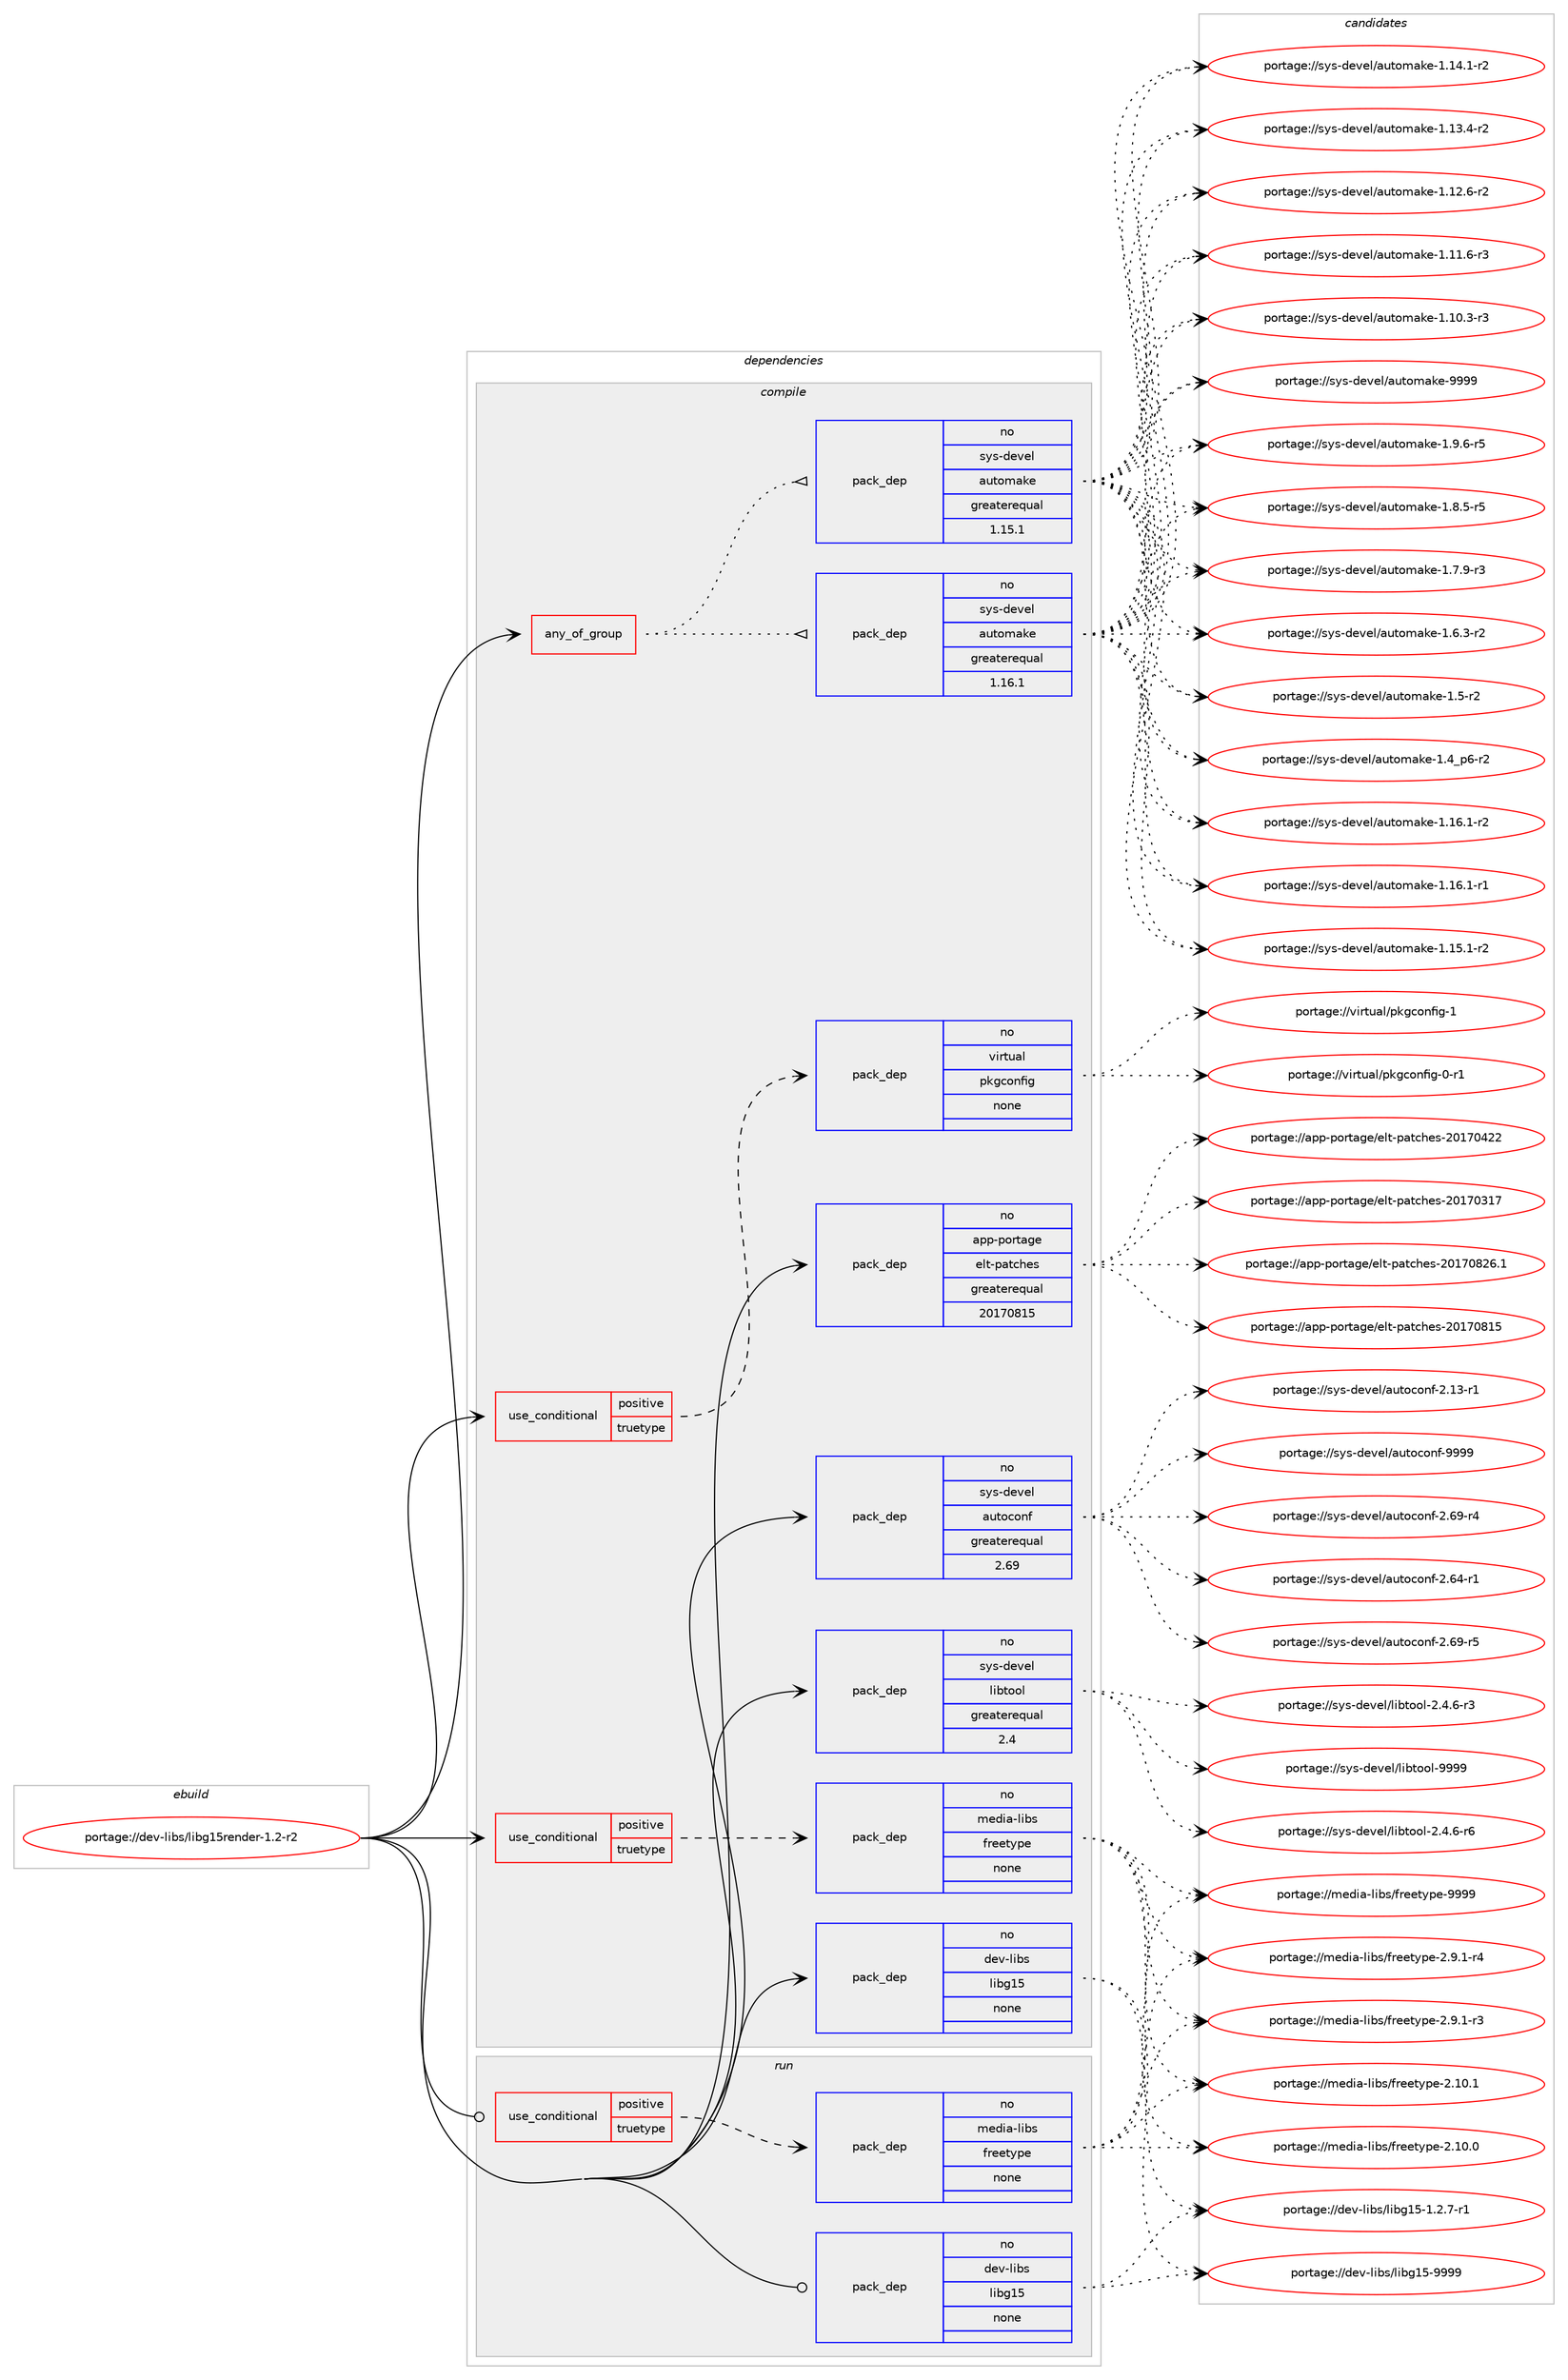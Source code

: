 digraph prolog {

# *************
# Graph options
# *************

newrank=true;
concentrate=true;
compound=true;
graph [rankdir=LR,fontname=Helvetica,fontsize=10,ranksep=1.5];#, ranksep=2.5, nodesep=0.2];
edge  [arrowhead=vee];
node  [fontname=Helvetica,fontsize=10];

# **********
# The ebuild
# **********

subgraph cluster_leftcol {
color=gray;
rank=same;
label=<<i>ebuild</i>>;
id [label="portage://dev-libs/libg15render-1.2-r2", color=red, width=4, href="../dev-libs/libg15render-1.2-r2.svg"];
}

# ****************
# The dependencies
# ****************

subgraph cluster_midcol {
color=gray;
label=<<i>dependencies</i>>;
subgraph cluster_compile {
fillcolor="#eeeeee";
style=filled;
label=<<i>compile</i>>;
subgraph any5041 {
dependency512691 [label=<<TABLE BORDER="0" CELLBORDER="1" CELLSPACING="0" CELLPADDING="4"><TR><TD CELLPADDING="10">any_of_group</TD></TR></TABLE>>, shape=none, color=red];subgraph pack382035 {
dependency512692 [label=<<TABLE BORDER="0" CELLBORDER="1" CELLSPACING="0" CELLPADDING="4" WIDTH="220"><TR><TD ROWSPAN="6" CELLPADDING="30">pack_dep</TD></TR><TR><TD WIDTH="110">no</TD></TR><TR><TD>sys-devel</TD></TR><TR><TD>automake</TD></TR><TR><TD>greaterequal</TD></TR><TR><TD>1.16.1</TD></TR></TABLE>>, shape=none, color=blue];
}
dependency512691:e -> dependency512692:w [weight=20,style="dotted",arrowhead="oinv"];
subgraph pack382036 {
dependency512693 [label=<<TABLE BORDER="0" CELLBORDER="1" CELLSPACING="0" CELLPADDING="4" WIDTH="220"><TR><TD ROWSPAN="6" CELLPADDING="30">pack_dep</TD></TR><TR><TD WIDTH="110">no</TD></TR><TR><TD>sys-devel</TD></TR><TR><TD>automake</TD></TR><TR><TD>greaterequal</TD></TR><TR><TD>1.15.1</TD></TR></TABLE>>, shape=none, color=blue];
}
dependency512691:e -> dependency512693:w [weight=20,style="dotted",arrowhead="oinv"];
}
id:e -> dependency512691:w [weight=20,style="solid",arrowhead="vee"];
subgraph cond125380 {
dependency512694 [label=<<TABLE BORDER="0" CELLBORDER="1" CELLSPACING="0" CELLPADDING="4"><TR><TD ROWSPAN="3" CELLPADDING="10">use_conditional</TD></TR><TR><TD>positive</TD></TR><TR><TD>truetype</TD></TR></TABLE>>, shape=none, color=red];
subgraph pack382037 {
dependency512695 [label=<<TABLE BORDER="0" CELLBORDER="1" CELLSPACING="0" CELLPADDING="4" WIDTH="220"><TR><TD ROWSPAN="6" CELLPADDING="30">pack_dep</TD></TR><TR><TD WIDTH="110">no</TD></TR><TR><TD>media-libs</TD></TR><TR><TD>freetype</TD></TR><TR><TD>none</TD></TR><TR><TD></TD></TR></TABLE>>, shape=none, color=blue];
}
dependency512694:e -> dependency512695:w [weight=20,style="dashed",arrowhead="vee"];
}
id:e -> dependency512694:w [weight=20,style="solid",arrowhead="vee"];
subgraph cond125381 {
dependency512696 [label=<<TABLE BORDER="0" CELLBORDER="1" CELLSPACING="0" CELLPADDING="4"><TR><TD ROWSPAN="3" CELLPADDING="10">use_conditional</TD></TR><TR><TD>positive</TD></TR><TR><TD>truetype</TD></TR></TABLE>>, shape=none, color=red];
subgraph pack382038 {
dependency512697 [label=<<TABLE BORDER="0" CELLBORDER="1" CELLSPACING="0" CELLPADDING="4" WIDTH="220"><TR><TD ROWSPAN="6" CELLPADDING="30">pack_dep</TD></TR><TR><TD WIDTH="110">no</TD></TR><TR><TD>virtual</TD></TR><TR><TD>pkgconfig</TD></TR><TR><TD>none</TD></TR><TR><TD></TD></TR></TABLE>>, shape=none, color=blue];
}
dependency512696:e -> dependency512697:w [weight=20,style="dashed",arrowhead="vee"];
}
id:e -> dependency512696:w [weight=20,style="solid",arrowhead="vee"];
subgraph pack382039 {
dependency512698 [label=<<TABLE BORDER="0" CELLBORDER="1" CELLSPACING="0" CELLPADDING="4" WIDTH="220"><TR><TD ROWSPAN="6" CELLPADDING="30">pack_dep</TD></TR><TR><TD WIDTH="110">no</TD></TR><TR><TD>app-portage</TD></TR><TR><TD>elt-patches</TD></TR><TR><TD>greaterequal</TD></TR><TR><TD>20170815</TD></TR></TABLE>>, shape=none, color=blue];
}
id:e -> dependency512698:w [weight=20,style="solid",arrowhead="vee"];
subgraph pack382040 {
dependency512699 [label=<<TABLE BORDER="0" CELLBORDER="1" CELLSPACING="0" CELLPADDING="4" WIDTH="220"><TR><TD ROWSPAN="6" CELLPADDING="30">pack_dep</TD></TR><TR><TD WIDTH="110">no</TD></TR><TR><TD>dev-libs</TD></TR><TR><TD>libg15</TD></TR><TR><TD>none</TD></TR><TR><TD></TD></TR></TABLE>>, shape=none, color=blue];
}
id:e -> dependency512699:w [weight=20,style="solid",arrowhead="vee"];
subgraph pack382041 {
dependency512700 [label=<<TABLE BORDER="0" CELLBORDER="1" CELLSPACING="0" CELLPADDING="4" WIDTH="220"><TR><TD ROWSPAN="6" CELLPADDING="30">pack_dep</TD></TR><TR><TD WIDTH="110">no</TD></TR><TR><TD>sys-devel</TD></TR><TR><TD>autoconf</TD></TR><TR><TD>greaterequal</TD></TR><TR><TD>2.69</TD></TR></TABLE>>, shape=none, color=blue];
}
id:e -> dependency512700:w [weight=20,style="solid",arrowhead="vee"];
subgraph pack382042 {
dependency512701 [label=<<TABLE BORDER="0" CELLBORDER="1" CELLSPACING="0" CELLPADDING="4" WIDTH="220"><TR><TD ROWSPAN="6" CELLPADDING="30">pack_dep</TD></TR><TR><TD WIDTH="110">no</TD></TR><TR><TD>sys-devel</TD></TR><TR><TD>libtool</TD></TR><TR><TD>greaterequal</TD></TR><TR><TD>2.4</TD></TR></TABLE>>, shape=none, color=blue];
}
id:e -> dependency512701:w [weight=20,style="solid",arrowhead="vee"];
}
subgraph cluster_compileandrun {
fillcolor="#eeeeee";
style=filled;
label=<<i>compile and run</i>>;
}
subgraph cluster_run {
fillcolor="#eeeeee";
style=filled;
label=<<i>run</i>>;
subgraph cond125382 {
dependency512702 [label=<<TABLE BORDER="0" CELLBORDER="1" CELLSPACING="0" CELLPADDING="4"><TR><TD ROWSPAN="3" CELLPADDING="10">use_conditional</TD></TR><TR><TD>positive</TD></TR><TR><TD>truetype</TD></TR></TABLE>>, shape=none, color=red];
subgraph pack382043 {
dependency512703 [label=<<TABLE BORDER="0" CELLBORDER="1" CELLSPACING="0" CELLPADDING="4" WIDTH="220"><TR><TD ROWSPAN="6" CELLPADDING="30">pack_dep</TD></TR><TR><TD WIDTH="110">no</TD></TR><TR><TD>media-libs</TD></TR><TR><TD>freetype</TD></TR><TR><TD>none</TD></TR><TR><TD></TD></TR></TABLE>>, shape=none, color=blue];
}
dependency512702:e -> dependency512703:w [weight=20,style="dashed",arrowhead="vee"];
}
id:e -> dependency512702:w [weight=20,style="solid",arrowhead="odot"];
subgraph pack382044 {
dependency512704 [label=<<TABLE BORDER="0" CELLBORDER="1" CELLSPACING="0" CELLPADDING="4" WIDTH="220"><TR><TD ROWSPAN="6" CELLPADDING="30">pack_dep</TD></TR><TR><TD WIDTH="110">no</TD></TR><TR><TD>dev-libs</TD></TR><TR><TD>libg15</TD></TR><TR><TD>none</TD></TR><TR><TD></TD></TR></TABLE>>, shape=none, color=blue];
}
id:e -> dependency512704:w [weight=20,style="solid",arrowhead="odot"];
}
}

# **************
# The candidates
# **************

subgraph cluster_choices {
rank=same;
color=gray;
label=<<i>candidates</i>>;

subgraph choice382035 {
color=black;
nodesep=1;
choice115121115451001011181011084797117116111109971071014557575757 [label="portage://sys-devel/automake-9999", color=red, width=4,href="../sys-devel/automake-9999.svg"];
choice115121115451001011181011084797117116111109971071014549465746544511453 [label="portage://sys-devel/automake-1.9.6-r5", color=red, width=4,href="../sys-devel/automake-1.9.6-r5.svg"];
choice115121115451001011181011084797117116111109971071014549465646534511453 [label="portage://sys-devel/automake-1.8.5-r5", color=red, width=4,href="../sys-devel/automake-1.8.5-r5.svg"];
choice115121115451001011181011084797117116111109971071014549465546574511451 [label="portage://sys-devel/automake-1.7.9-r3", color=red, width=4,href="../sys-devel/automake-1.7.9-r3.svg"];
choice115121115451001011181011084797117116111109971071014549465446514511450 [label="portage://sys-devel/automake-1.6.3-r2", color=red, width=4,href="../sys-devel/automake-1.6.3-r2.svg"];
choice11512111545100101118101108479711711611110997107101454946534511450 [label="portage://sys-devel/automake-1.5-r2", color=red, width=4,href="../sys-devel/automake-1.5-r2.svg"];
choice115121115451001011181011084797117116111109971071014549465295112544511450 [label="portage://sys-devel/automake-1.4_p6-r2", color=red, width=4,href="../sys-devel/automake-1.4_p6-r2.svg"];
choice11512111545100101118101108479711711611110997107101454946495446494511450 [label="portage://sys-devel/automake-1.16.1-r2", color=red, width=4,href="../sys-devel/automake-1.16.1-r2.svg"];
choice11512111545100101118101108479711711611110997107101454946495446494511449 [label="portage://sys-devel/automake-1.16.1-r1", color=red, width=4,href="../sys-devel/automake-1.16.1-r1.svg"];
choice11512111545100101118101108479711711611110997107101454946495346494511450 [label="portage://sys-devel/automake-1.15.1-r2", color=red, width=4,href="../sys-devel/automake-1.15.1-r2.svg"];
choice11512111545100101118101108479711711611110997107101454946495246494511450 [label="portage://sys-devel/automake-1.14.1-r2", color=red, width=4,href="../sys-devel/automake-1.14.1-r2.svg"];
choice11512111545100101118101108479711711611110997107101454946495146524511450 [label="portage://sys-devel/automake-1.13.4-r2", color=red, width=4,href="../sys-devel/automake-1.13.4-r2.svg"];
choice11512111545100101118101108479711711611110997107101454946495046544511450 [label="portage://sys-devel/automake-1.12.6-r2", color=red, width=4,href="../sys-devel/automake-1.12.6-r2.svg"];
choice11512111545100101118101108479711711611110997107101454946494946544511451 [label="portage://sys-devel/automake-1.11.6-r3", color=red, width=4,href="../sys-devel/automake-1.11.6-r3.svg"];
choice11512111545100101118101108479711711611110997107101454946494846514511451 [label="portage://sys-devel/automake-1.10.3-r3", color=red, width=4,href="../sys-devel/automake-1.10.3-r3.svg"];
dependency512692:e -> choice115121115451001011181011084797117116111109971071014557575757:w [style=dotted,weight="100"];
dependency512692:e -> choice115121115451001011181011084797117116111109971071014549465746544511453:w [style=dotted,weight="100"];
dependency512692:e -> choice115121115451001011181011084797117116111109971071014549465646534511453:w [style=dotted,weight="100"];
dependency512692:e -> choice115121115451001011181011084797117116111109971071014549465546574511451:w [style=dotted,weight="100"];
dependency512692:e -> choice115121115451001011181011084797117116111109971071014549465446514511450:w [style=dotted,weight="100"];
dependency512692:e -> choice11512111545100101118101108479711711611110997107101454946534511450:w [style=dotted,weight="100"];
dependency512692:e -> choice115121115451001011181011084797117116111109971071014549465295112544511450:w [style=dotted,weight="100"];
dependency512692:e -> choice11512111545100101118101108479711711611110997107101454946495446494511450:w [style=dotted,weight="100"];
dependency512692:e -> choice11512111545100101118101108479711711611110997107101454946495446494511449:w [style=dotted,weight="100"];
dependency512692:e -> choice11512111545100101118101108479711711611110997107101454946495346494511450:w [style=dotted,weight="100"];
dependency512692:e -> choice11512111545100101118101108479711711611110997107101454946495246494511450:w [style=dotted,weight="100"];
dependency512692:e -> choice11512111545100101118101108479711711611110997107101454946495146524511450:w [style=dotted,weight="100"];
dependency512692:e -> choice11512111545100101118101108479711711611110997107101454946495046544511450:w [style=dotted,weight="100"];
dependency512692:e -> choice11512111545100101118101108479711711611110997107101454946494946544511451:w [style=dotted,weight="100"];
dependency512692:e -> choice11512111545100101118101108479711711611110997107101454946494846514511451:w [style=dotted,weight="100"];
}
subgraph choice382036 {
color=black;
nodesep=1;
choice115121115451001011181011084797117116111109971071014557575757 [label="portage://sys-devel/automake-9999", color=red, width=4,href="../sys-devel/automake-9999.svg"];
choice115121115451001011181011084797117116111109971071014549465746544511453 [label="portage://sys-devel/automake-1.9.6-r5", color=red, width=4,href="../sys-devel/automake-1.9.6-r5.svg"];
choice115121115451001011181011084797117116111109971071014549465646534511453 [label="portage://sys-devel/automake-1.8.5-r5", color=red, width=4,href="../sys-devel/automake-1.8.5-r5.svg"];
choice115121115451001011181011084797117116111109971071014549465546574511451 [label="portage://sys-devel/automake-1.7.9-r3", color=red, width=4,href="../sys-devel/automake-1.7.9-r3.svg"];
choice115121115451001011181011084797117116111109971071014549465446514511450 [label="portage://sys-devel/automake-1.6.3-r2", color=red, width=4,href="../sys-devel/automake-1.6.3-r2.svg"];
choice11512111545100101118101108479711711611110997107101454946534511450 [label="portage://sys-devel/automake-1.5-r2", color=red, width=4,href="../sys-devel/automake-1.5-r2.svg"];
choice115121115451001011181011084797117116111109971071014549465295112544511450 [label="portage://sys-devel/automake-1.4_p6-r2", color=red, width=4,href="../sys-devel/automake-1.4_p6-r2.svg"];
choice11512111545100101118101108479711711611110997107101454946495446494511450 [label="portage://sys-devel/automake-1.16.1-r2", color=red, width=4,href="../sys-devel/automake-1.16.1-r2.svg"];
choice11512111545100101118101108479711711611110997107101454946495446494511449 [label="portage://sys-devel/automake-1.16.1-r1", color=red, width=4,href="../sys-devel/automake-1.16.1-r1.svg"];
choice11512111545100101118101108479711711611110997107101454946495346494511450 [label="portage://sys-devel/automake-1.15.1-r2", color=red, width=4,href="../sys-devel/automake-1.15.1-r2.svg"];
choice11512111545100101118101108479711711611110997107101454946495246494511450 [label="portage://sys-devel/automake-1.14.1-r2", color=red, width=4,href="../sys-devel/automake-1.14.1-r2.svg"];
choice11512111545100101118101108479711711611110997107101454946495146524511450 [label="portage://sys-devel/automake-1.13.4-r2", color=red, width=4,href="../sys-devel/automake-1.13.4-r2.svg"];
choice11512111545100101118101108479711711611110997107101454946495046544511450 [label="portage://sys-devel/automake-1.12.6-r2", color=red, width=4,href="../sys-devel/automake-1.12.6-r2.svg"];
choice11512111545100101118101108479711711611110997107101454946494946544511451 [label="portage://sys-devel/automake-1.11.6-r3", color=red, width=4,href="../sys-devel/automake-1.11.6-r3.svg"];
choice11512111545100101118101108479711711611110997107101454946494846514511451 [label="portage://sys-devel/automake-1.10.3-r3", color=red, width=4,href="../sys-devel/automake-1.10.3-r3.svg"];
dependency512693:e -> choice115121115451001011181011084797117116111109971071014557575757:w [style=dotted,weight="100"];
dependency512693:e -> choice115121115451001011181011084797117116111109971071014549465746544511453:w [style=dotted,weight="100"];
dependency512693:e -> choice115121115451001011181011084797117116111109971071014549465646534511453:w [style=dotted,weight="100"];
dependency512693:e -> choice115121115451001011181011084797117116111109971071014549465546574511451:w [style=dotted,weight="100"];
dependency512693:e -> choice115121115451001011181011084797117116111109971071014549465446514511450:w [style=dotted,weight="100"];
dependency512693:e -> choice11512111545100101118101108479711711611110997107101454946534511450:w [style=dotted,weight="100"];
dependency512693:e -> choice115121115451001011181011084797117116111109971071014549465295112544511450:w [style=dotted,weight="100"];
dependency512693:e -> choice11512111545100101118101108479711711611110997107101454946495446494511450:w [style=dotted,weight="100"];
dependency512693:e -> choice11512111545100101118101108479711711611110997107101454946495446494511449:w [style=dotted,weight="100"];
dependency512693:e -> choice11512111545100101118101108479711711611110997107101454946495346494511450:w [style=dotted,weight="100"];
dependency512693:e -> choice11512111545100101118101108479711711611110997107101454946495246494511450:w [style=dotted,weight="100"];
dependency512693:e -> choice11512111545100101118101108479711711611110997107101454946495146524511450:w [style=dotted,weight="100"];
dependency512693:e -> choice11512111545100101118101108479711711611110997107101454946495046544511450:w [style=dotted,weight="100"];
dependency512693:e -> choice11512111545100101118101108479711711611110997107101454946494946544511451:w [style=dotted,weight="100"];
dependency512693:e -> choice11512111545100101118101108479711711611110997107101454946494846514511451:w [style=dotted,weight="100"];
}
subgraph choice382037 {
color=black;
nodesep=1;
choice109101100105974510810598115471021141011011161211121014557575757 [label="portage://media-libs/freetype-9999", color=red, width=4,href="../media-libs/freetype-9999.svg"];
choice109101100105974510810598115471021141011011161211121014550465746494511452 [label="portage://media-libs/freetype-2.9.1-r4", color=red, width=4,href="../media-libs/freetype-2.9.1-r4.svg"];
choice109101100105974510810598115471021141011011161211121014550465746494511451 [label="portage://media-libs/freetype-2.9.1-r3", color=red, width=4,href="../media-libs/freetype-2.9.1-r3.svg"];
choice1091011001059745108105981154710211410110111612111210145504649484649 [label="portage://media-libs/freetype-2.10.1", color=red, width=4,href="../media-libs/freetype-2.10.1.svg"];
choice1091011001059745108105981154710211410110111612111210145504649484648 [label="portage://media-libs/freetype-2.10.0", color=red, width=4,href="../media-libs/freetype-2.10.0.svg"];
dependency512695:e -> choice109101100105974510810598115471021141011011161211121014557575757:w [style=dotted,weight="100"];
dependency512695:e -> choice109101100105974510810598115471021141011011161211121014550465746494511452:w [style=dotted,weight="100"];
dependency512695:e -> choice109101100105974510810598115471021141011011161211121014550465746494511451:w [style=dotted,weight="100"];
dependency512695:e -> choice1091011001059745108105981154710211410110111612111210145504649484649:w [style=dotted,weight="100"];
dependency512695:e -> choice1091011001059745108105981154710211410110111612111210145504649484648:w [style=dotted,weight="100"];
}
subgraph choice382038 {
color=black;
nodesep=1;
choice1181051141161179710847112107103991111101021051034549 [label="portage://virtual/pkgconfig-1", color=red, width=4,href="../virtual/pkgconfig-1.svg"];
choice11810511411611797108471121071039911111010210510345484511449 [label="portage://virtual/pkgconfig-0-r1", color=red, width=4,href="../virtual/pkgconfig-0-r1.svg"];
dependency512697:e -> choice1181051141161179710847112107103991111101021051034549:w [style=dotted,weight="100"];
dependency512697:e -> choice11810511411611797108471121071039911111010210510345484511449:w [style=dotted,weight="100"];
}
subgraph choice382039 {
color=black;
nodesep=1;
choice971121124511211111411697103101471011081164511297116991041011154550484955485650544649 [label="portage://app-portage/elt-patches-20170826.1", color=red, width=4,href="../app-portage/elt-patches-20170826.1.svg"];
choice97112112451121111141169710310147101108116451129711699104101115455048495548564953 [label="portage://app-portage/elt-patches-20170815", color=red, width=4,href="../app-portage/elt-patches-20170815.svg"];
choice97112112451121111141169710310147101108116451129711699104101115455048495548525050 [label="portage://app-portage/elt-patches-20170422", color=red, width=4,href="../app-portage/elt-patches-20170422.svg"];
choice97112112451121111141169710310147101108116451129711699104101115455048495548514955 [label="portage://app-portage/elt-patches-20170317", color=red, width=4,href="../app-portage/elt-patches-20170317.svg"];
dependency512698:e -> choice971121124511211111411697103101471011081164511297116991041011154550484955485650544649:w [style=dotted,weight="100"];
dependency512698:e -> choice97112112451121111141169710310147101108116451129711699104101115455048495548564953:w [style=dotted,weight="100"];
dependency512698:e -> choice97112112451121111141169710310147101108116451129711699104101115455048495548525050:w [style=dotted,weight="100"];
dependency512698:e -> choice97112112451121111141169710310147101108116451129711699104101115455048495548514955:w [style=dotted,weight="100"];
}
subgraph choice382040 {
color=black;
nodesep=1;
choice1001011184510810598115471081059810349534557575757 [label="portage://dev-libs/libg15-9999", color=red, width=4,href="../dev-libs/libg15-9999.svg"];
choice1001011184510810598115471081059810349534549465046554511449 [label="portage://dev-libs/libg15-1.2.7-r1", color=red, width=4,href="../dev-libs/libg15-1.2.7-r1.svg"];
dependency512699:e -> choice1001011184510810598115471081059810349534557575757:w [style=dotted,weight="100"];
dependency512699:e -> choice1001011184510810598115471081059810349534549465046554511449:w [style=dotted,weight="100"];
}
subgraph choice382041 {
color=black;
nodesep=1;
choice115121115451001011181011084797117116111991111101024557575757 [label="portage://sys-devel/autoconf-9999", color=red, width=4,href="../sys-devel/autoconf-9999.svg"];
choice1151211154510010111810110847971171161119911111010245504654574511453 [label="portage://sys-devel/autoconf-2.69-r5", color=red, width=4,href="../sys-devel/autoconf-2.69-r5.svg"];
choice1151211154510010111810110847971171161119911111010245504654574511452 [label="portage://sys-devel/autoconf-2.69-r4", color=red, width=4,href="../sys-devel/autoconf-2.69-r4.svg"];
choice1151211154510010111810110847971171161119911111010245504654524511449 [label="portage://sys-devel/autoconf-2.64-r1", color=red, width=4,href="../sys-devel/autoconf-2.64-r1.svg"];
choice1151211154510010111810110847971171161119911111010245504649514511449 [label="portage://sys-devel/autoconf-2.13-r1", color=red, width=4,href="../sys-devel/autoconf-2.13-r1.svg"];
dependency512700:e -> choice115121115451001011181011084797117116111991111101024557575757:w [style=dotted,weight="100"];
dependency512700:e -> choice1151211154510010111810110847971171161119911111010245504654574511453:w [style=dotted,weight="100"];
dependency512700:e -> choice1151211154510010111810110847971171161119911111010245504654574511452:w [style=dotted,weight="100"];
dependency512700:e -> choice1151211154510010111810110847971171161119911111010245504654524511449:w [style=dotted,weight="100"];
dependency512700:e -> choice1151211154510010111810110847971171161119911111010245504649514511449:w [style=dotted,weight="100"];
}
subgraph choice382042 {
color=black;
nodesep=1;
choice1151211154510010111810110847108105981161111111084557575757 [label="portage://sys-devel/libtool-9999", color=red, width=4,href="../sys-devel/libtool-9999.svg"];
choice1151211154510010111810110847108105981161111111084550465246544511454 [label="portage://sys-devel/libtool-2.4.6-r6", color=red, width=4,href="../sys-devel/libtool-2.4.6-r6.svg"];
choice1151211154510010111810110847108105981161111111084550465246544511451 [label="portage://sys-devel/libtool-2.4.6-r3", color=red, width=4,href="../sys-devel/libtool-2.4.6-r3.svg"];
dependency512701:e -> choice1151211154510010111810110847108105981161111111084557575757:w [style=dotted,weight="100"];
dependency512701:e -> choice1151211154510010111810110847108105981161111111084550465246544511454:w [style=dotted,weight="100"];
dependency512701:e -> choice1151211154510010111810110847108105981161111111084550465246544511451:w [style=dotted,weight="100"];
}
subgraph choice382043 {
color=black;
nodesep=1;
choice109101100105974510810598115471021141011011161211121014557575757 [label="portage://media-libs/freetype-9999", color=red, width=4,href="../media-libs/freetype-9999.svg"];
choice109101100105974510810598115471021141011011161211121014550465746494511452 [label="portage://media-libs/freetype-2.9.1-r4", color=red, width=4,href="../media-libs/freetype-2.9.1-r4.svg"];
choice109101100105974510810598115471021141011011161211121014550465746494511451 [label="portage://media-libs/freetype-2.9.1-r3", color=red, width=4,href="../media-libs/freetype-2.9.1-r3.svg"];
choice1091011001059745108105981154710211410110111612111210145504649484649 [label="portage://media-libs/freetype-2.10.1", color=red, width=4,href="../media-libs/freetype-2.10.1.svg"];
choice1091011001059745108105981154710211410110111612111210145504649484648 [label="portage://media-libs/freetype-2.10.0", color=red, width=4,href="../media-libs/freetype-2.10.0.svg"];
dependency512703:e -> choice109101100105974510810598115471021141011011161211121014557575757:w [style=dotted,weight="100"];
dependency512703:e -> choice109101100105974510810598115471021141011011161211121014550465746494511452:w [style=dotted,weight="100"];
dependency512703:e -> choice109101100105974510810598115471021141011011161211121014550465746494511451:w [style=dotted,weight="100"];
dependency512703:e -> choice1091011001059745108105981154710211410110111612111210145504649484649:w [style=dotted,weight="100"];
dependency512703:e -> choice1091011001059745108105981154710211410110111612111210145504649484648:w [style=dotted,weight="100"];
}
subgraph choice382044 {
color=black;
nodesep=1;
choice1001011184510810598115471081059810349534557575757 [label="portage://dev-libs/libg15-9999", color=red, width=4,href="../dev-libs/libg15-9999.svg"];
choice1001011184510810598115471081059810349534549465046554511449 [label="portage://dev-libs/libg15-1.2.7-r1", color=red, width=4,href="../dev-libs/libg15-1.2.7-r1.svg"];
dependency512704:e -> choice1001011184510810598115471081059810349534557575757:w [style=dotted,weight="100"];
dependency512704:e -> choice1001011184510810598115471081059810349534549465046554511449:w [style=dotted,weight="100"];
}
}

}
